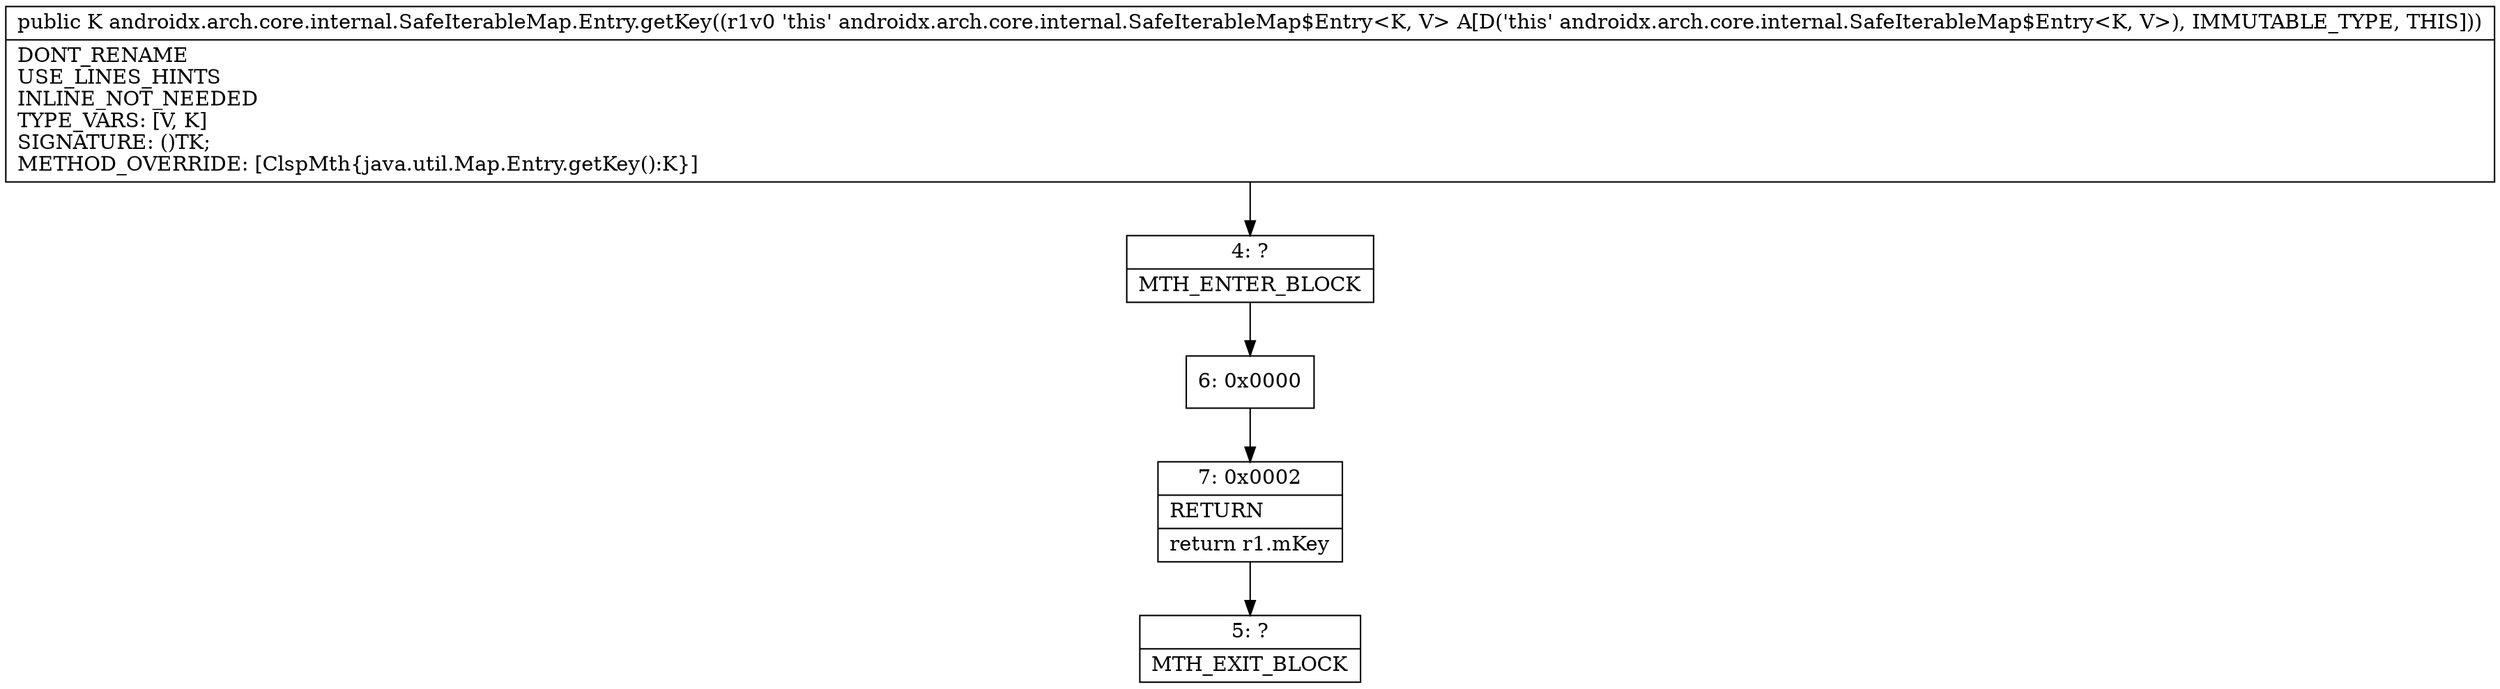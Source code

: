 digraph "CFG forandroidx.arch.core.internal.SafeIterableMap.Entry.getKey()Ljava\/lang\/Object;" {
Node_4 [shape=record,label="{4\:\ ?|MTH_ENTER_BLOCK\l}"];
Node_6 [shape=record,label="{6\:\ 0x0000}"];
Node_7 [shape=record,label="{7\:\ 0x0002|RETURN\l|return r1.mKey\l}"];
Node_5 [shape=record,label="{5\:\ ?|MTH_EXIT_BLOCK\l}"];
MethodNode[shape=record,label="{public K androidx.arch.core.internal.SafeIterableMap.Entry.getKey((r1v0 'this' androidx.arch.core.internal.SafeIterableMap$Entry\<K, V\> A[D('this' androidx.arch.core.internal.SafeIterableMap$Entry\<K, V\>), IMMUTABLE_TYPE, THIS]))  | DONT_RENAME\lUSE_LINES_HINTS\lINLINE_NOT_NEEDED\lTYPE_VARS: [V, K]\lSIGNATURE: ()TK;\lMETHOD_OVERRIDE: [ClspMth\{java.util.Map.Entry.getKey():K\}]\l}"];
MethodNode -> Node_4;Node_4 -> Node_6;
Node_6 -> Node_7;
Node_7 -> Node_5;
}

